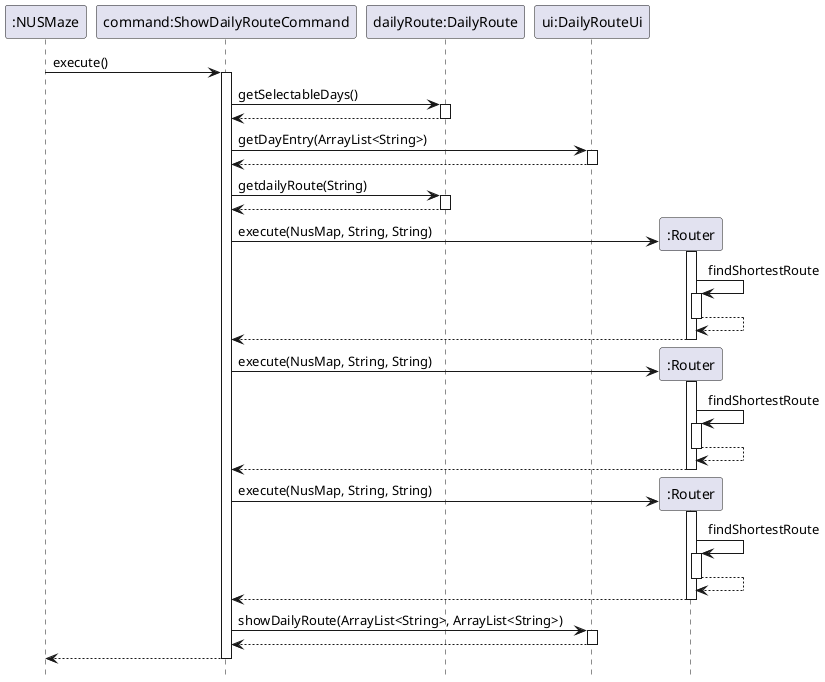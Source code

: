 @startuml
hide footbox

participant ":NUSMaze"
":NUSMaze" -> "command:ShowDailyRouteCommand" : execute()
activate "command:ShowDailyRouteCommand"
"command:ShowDailyRouteCommand" -> "dailyRoute:DailyRoute" : getSelectableDays()
activate "dailyRoute:DailyRoute"
return
deactivate "dailyRoute:DailyRoute"
"command:ShowDailyRouteCommand" -> "ui:DailyRouteUi" : getDayEntry(ArrayList<String>)
activate "ui:DailyRouteUi"
return
deactivate "ui:DailyRouteUi"
"command:ShowDailyRouteCommand" -> "dailyRoute:DailyRoute" : getdailyRoute(String)
activate "dailyRoute:DailyRoute"
return
deactivate "dailyRoute:DailyRoute"

create ":Router"
"command:ShowDailyRouteCommand" -> ":Router" : execute(NusMap, String, String)
activate ":Router"
":Router" -> ":Router" : findShortestRoute
activate ":Router"
return
return
create ":Router"
"command:ShowDailyRouteCommand" -> ":Router" : execute(NusMap, String, String)
activate ":Router"
":Router" -> ":Router" : findShortestRoute
activate ":Router"
return
return
create ":Router"
"command:ShowDailyRouteCommand" -> ":Router" : execute(NusMap, String, String)
activate ":Router"
":Router" -> ":Router" : findShortestRoute
activate ":Router"
return
return

"command:ShowDailyRouteCommand" -> "ui:DailyRouteUi": showDailyRoute(ArrayList<String>, ArrayList<String>)
activate "ui:DailyRouteUi"
return
deactivate "ui:DailyRouteUi"
"command:ShowDailyRouteCommand" --> ":NUSMaze"
deactivate "command:ShowDailyRouteCommand"
@enduml
